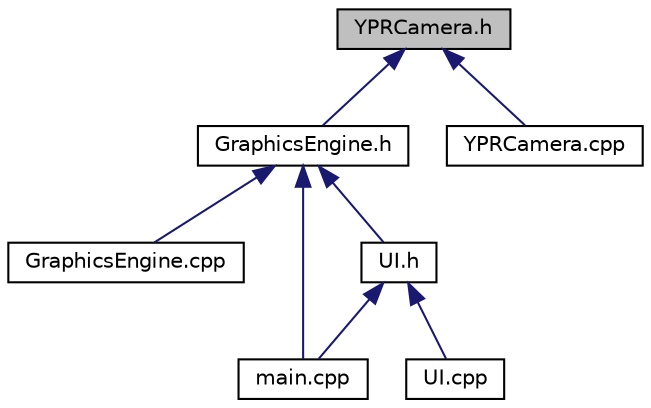digraph "YPRCamera.h"
{
  edge [fontname="Helvetica",fontsize="10",labelfontname="Helvetica",labelfontsize="10"];
  node [fontname="Helvetica",fontsize="10",shape=record];
  Node5 [label="YPRCamera.h",height=0.2,width=0.4,color="black", fillcolor="grey75", style="filled", fontcolor="black"];
  Node5 -> Node6 [dir="back",color="midnightblue",fontsize="10",style="solid",fontname="Helvetica"];
  Node6 [label="GraphicsEngine.h",height=0.2,width=0.4,color="black", fillcolor="white", style="filled",URL="$_graphics_engine_8h.html",tooltip="Header file for GraphicsEngine.cpp. "];
  Node6 -> Node7 [dir="back",color="midnightblue",fontsize="10",style="solid",fontname="Helvetica"];
  Node7 [label="GraphicsEngine.cpp",height=0.2,width=0.4,color="black", fillcolor="white", style="filled",URL="$_graphics_engine_8cpp.html",tooltip="Main graphics driver for the program. "];
  Node6 -> Node8 [dir="back",color="midnightblue",fontsize="10",style="solid",fontname="Helvetica"];
  Node8 [label="main.cpp",height=0.2,width=0.4,color="black", fillcolor="white", style="filled",URL="$main_8cpp.html",tooltip="Main driver for the program. "];
  Node6 -> Node9 [dir="back",color="midnightblue",fontsize="10",style="solid",fontname="Helvetica"];
  Node9 [label="UI.h",height=0.2,width=0.4,color="black", fillcolor="white", style="filled",URL="$_u_i_8h.html",tooltip="Header file for UI.cpp. "];
  Node9 -> Node8 [dir="back",color="midnightblue",fontsize="10",style="solid",fontname="Helvetica"];
  Node9 -> Node10 [dir="back",color="midnightblue",fontsize="10",style="solid",fontname="Helvetica"];
  Node10 [label="UI.cpp",height=0.2,width=0.4,color="black", fillcolor="white", style="filled",URL="$_u_i_8cpp.html",tooltip="User interface processor for the program. "];
  Node5 -> Node11 [dir="back",color="midnightblue",fontsize="10",style="solid",fontname="Helvetica"];
  Node11 [label="YPRCamera.cpp",height=0.2,width=0.4,color="black", fillcolor="white", style="filled",URL="$_y_p_r_camera_8cpp.html",tooltip="Implementation file for the YPRCamera class. Includes implementation of railroad camera. "];
}
